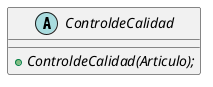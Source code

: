 @startuml
'https://plantuml.com/sequence-diagram

abstract class ControldeCalidad
{
+{abstract}ControldeCalidad(Articulo);
}
@enduml